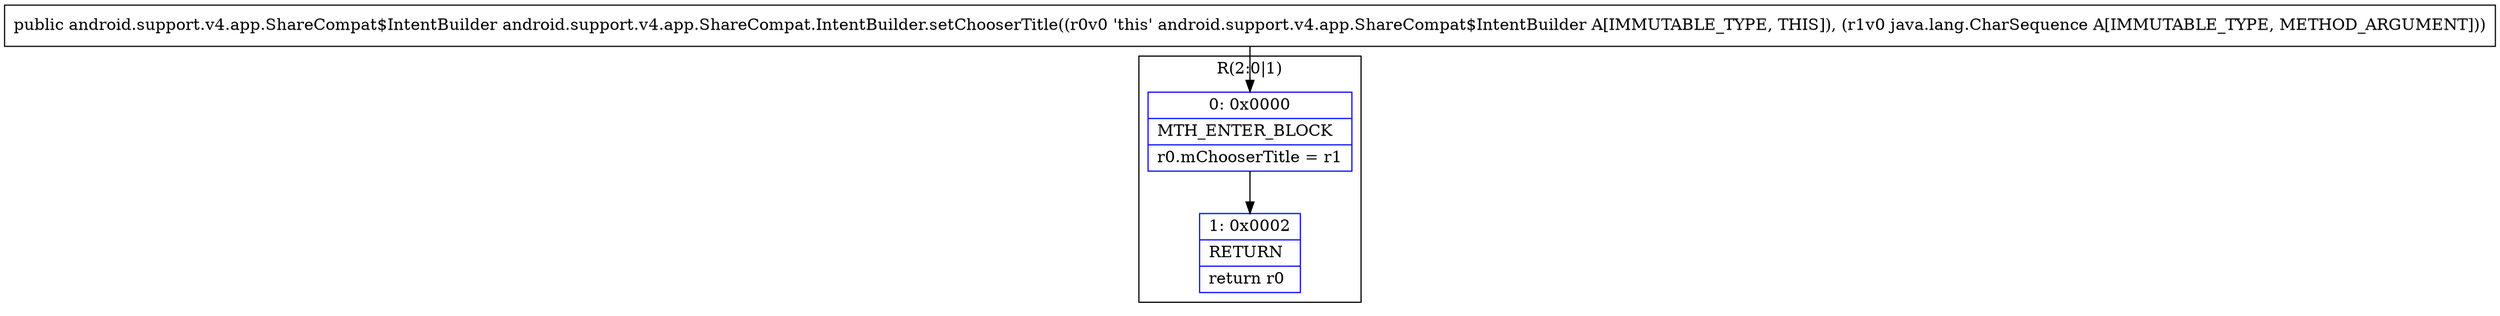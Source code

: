 digraph "CFG forandroid.support.v4.app.ShareCompat.IntentBuilder.setChooserTitle(Ljava\/lang\/CharSequence;)Landroid\/support\/v4\/app\/ShareCompat$IntentBuilder;" {
subgraph cluster_Region_342900723 {
label = "R(2:0|1)";
node [shape=record,color=blue];
Node_0 [shape=record,label="{0\:\ 0x0000|MTH_ENTER_BLOCK\l|r0.mChooserTitle = r1\l}"];
Node_1 [shape=record,label="{1\:\ 0x0002|RETURN\l|return r0\l}"];
}
MethodNode[shape=record,label="{public android.support.v4.app.ShareCompat$IntentBuilder android.support.v4.app.ShareCompat.IntentBuilder.setChooserTitle((r0v0 'this' android.support.v4.app.ShareCompat$IntentBuilder A[IMMUTABLE_TYPE, THIS]), (r1v0 java.lang.CharSequence A[IMMUTABLE_TYPE, METHOD_ARGUMENT])) }"];
MethodNode -> Node_0;
Node_0 -> Node_1;
}

